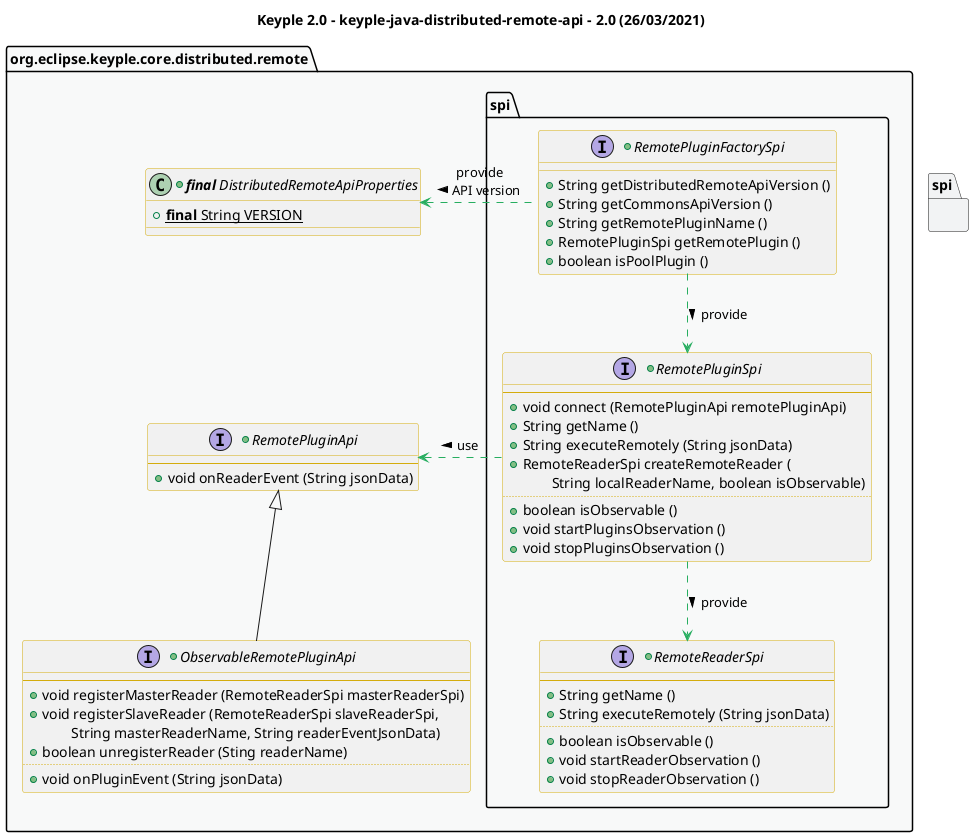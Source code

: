 @startuml
title
    Keyple 2.0 - keyple-java-distributed-remote-api - 2.0 (26/03/2021)
end title

' == THEME ==

'Couleurs issues de : https://htmlcolorcodes.com/fr/tableau-de-couleur/tableau-de-couleur-design-plat/
!define C_GREY1 F8F9F9
!define C_GREY2 F2F3F4
!define C_GREY3 E5E7E9
!define C_GREY4 D7DBDD
!define C_GREY5 CACFD2
!define C_GREY6 BDC3C7
!define C_LINK 3498DB
!define C_USE 27AE60

skinparam Shadowing false
skinparam ClassFontStyle italic
skinparam ClassBorderColor #D4AC0D
skinparam stereotypeABorderColor #A9DCDF
skinparam stereotypeIBorderColor #B4A7E5
skinparam stereotypeCBorderColor #ADD1B2
skinparam stereotypeEBorderColor #EB93DF
' Red
skinparam ClassBackgroundColor<<red>> #FDEDEC
skinparam ClassBorderColor<<red>> #E74C3C
hide <<red>> stereotype
' Purple
skinparam ClassBackgroundColor<<purple>> #F4ECF7
skinparam ClassBorderColor<<purple>> #8E44AD
hide <<purple>> stereotype
' blue
skinparam ClassBackgroundColor<<blue>> #EBF5FB
skinparam ClassBorderColor<<blue>> #3498DB
hide <<blue>> stereotype
' Green
skinparam ClassBackgroundColor<<green>> #E9F7EF
skinparam ClassBorderColor<<green>> #27AE60
hide <<green>> stereotype
' Grey
skinparam ClassBackgroundColor<<grey>> #EAECEE
skinparam ClassBorderColor<<grey>> #2C3E50
hide <<grey>> stereotype

' == CONTENT ==

package "org.eclipse.keyple.core.distributed.remote" as api {
    +class "**final** DistributedRemoteApiProperties" as ApiProperties {
        +{static} **final** String VERSION
    }
    +interface RemotePluginApi {
        --
        +void onReaderEvent (String jsonData)
    }
    +interface ObservableRemotePluginApi extends RemotePluginApi {
        --
        +void registerMasterReader (RemoteReaderSpi masterReaderSpi)
        +void registerSlaveReader (RemoteReaderSpi slaveReaderSpi,
            \tString masterReaderName, String readerEventJsonData)
        +boolean unregisterReader (Sting readerName)
        ..
        +void onPluginEvent (String jsonData)
    }
    package spi {
        +interface RemotePluginFactorySpi {
            +String getDistributedRemoteApiVersion ()
            +String getCommonsApiVersion ()
            +String getRemotePluginName ()
            +RemotePluginSpi getRemotePlugin ()
            +boolean isPoolPlugin ()
        }
        +interface RemotePluginSpi {
            --
            +void connect (RemotePluginApi remotePluginApi)
            +String getName ()
            +String executeRemotely (String jsonData)
            +RemoteReaderSpi createRemoteReader (
                \tString localReaderName, boolean isObservable)
            ..
            +boolean isObservable ()
            +void startPluginsObservation ()
            +void stopPluginsObservation ()
        }
        +interface RemoteReaderSpi {
            --
            +String getName ()
            +String executeRemotely (String jsonData)
            ..
            +boolean isObservable ()
            +void startReaderObservation ()
            +void stopReaderObservation ()
        }
    }
}

' Associations

RemotePluginFactorySpi .left.> ApiProperties #C_USE : provide\nAPI version <
RemotePluginFactorySpi ..> RemotePluginSpi #C_USE : provide >

RemotePluginSpi ..> RemoteReaderSpi #C_USE : provide >
RemotePluginSpi .left.> RemotePluginApi #C_USE : use >

' == LAYOUT ==

'ObservableRemotePluginSpi -[hidden]- RemoteReaderSpi

' == STYLE ==

package api #C_GREY1 {}
package spi #C_GREY2 {}

@enduml